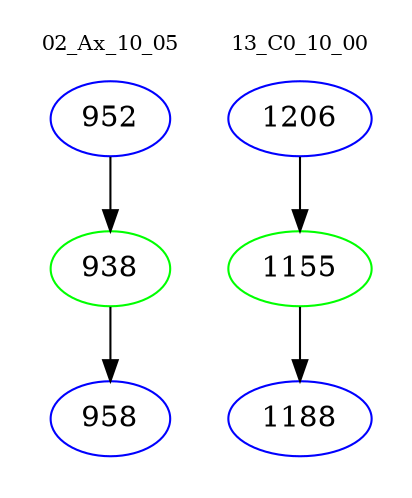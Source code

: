 digraph{
subgraph cluster_0 {
color = white
label = "02_Ax_10_05";
fontsize=10;
T0_952 [label="952", color="blue"]
T0_952 -> T0_938 [color="black"]
T0_938 [label="938", color="green"]
T0_938 -> T0_958 [color="black"]
T0_958 [label="958", color="blue"]
}
subgraph cluster_1 {
color = white
label = "13_C0_10_00";
fontsize=10;
T1_1206 [label="1206", color="blue"]
T1_1206 -> T1_1155 [color="black"]
T1_1155 [label="1155", color="green"]
T1_1155 -> T1_1188 [color="black"]
T1_1188 [label="1188", color="blue"]
}
}
